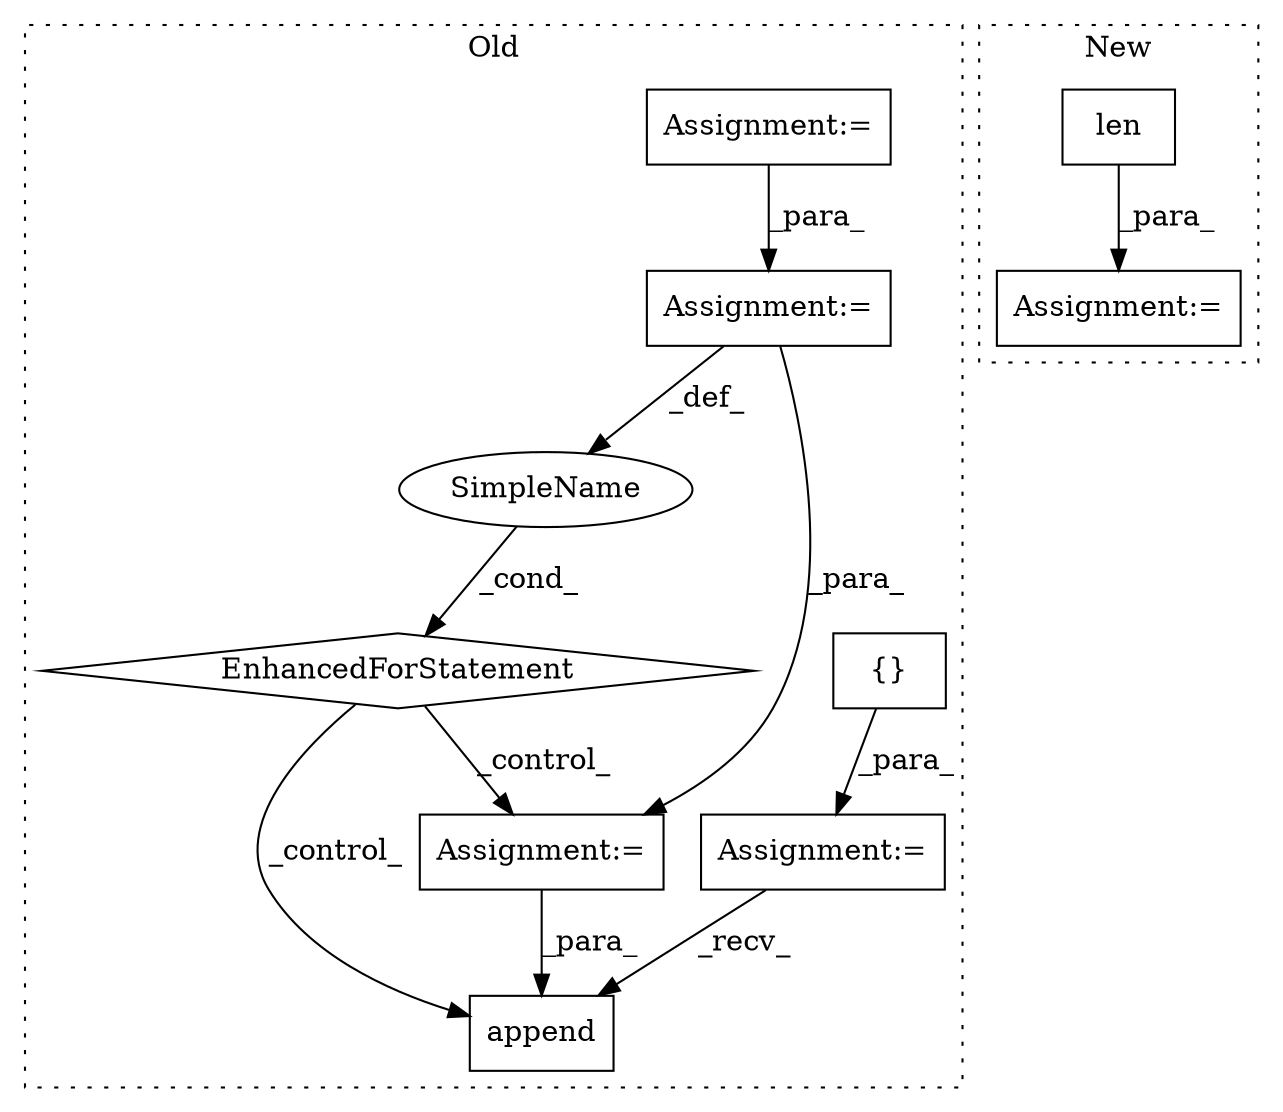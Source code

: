 digraph G {
subgraph cluster0 {
1 [label="append" a="32" s="7230,7330" l="7,1" shape="box"];
4 [label="EnhancedForStatement" a="70" s="7045,7170" l="53,2" shape="diamond"];
5 [label="Assignment:=" a="7" s="7045,7170" l="53,2" shape="box"];
6 [label="SimpleName" a="42" s="7110" l="3" shape="ellipse"];
7 [label="Assignment:=" a="7" s="7025" l="1" shape="box"];
8 [label="{}" a="4" s="7037" l="2" shape="box"];
9 [label="Assignment:=" a="7" s="7189" l="1" shape="box"];
10 [label="Assignment:=" a="7" s="6934" l="1" shape="box"];
label = "Old";
style="dotted";
}
subgraph cluster1 {
2 [label="len" a="32" s="8268,8285" l="4,1" shape="box"];
3 [label="Assignment:=" a="7" s="8255" l="1" shape="box"];
label = "New";
style="dotted";
}
2 -> 3 [label="_para_"];
4 -> 1 [label="_control_"];
4 -> 9 [label="_control_"];
5 -> 9 [label="_para_"];
5 -> 6 [label="_def_"];
6 -> 4 [label="_cond_"];
7 -> 1 [label="_recv_"];
8 -> 7 [label="_para_"];
9 -> 1 [label="_para_"];
10 -> 5 [label="_para_"];
}